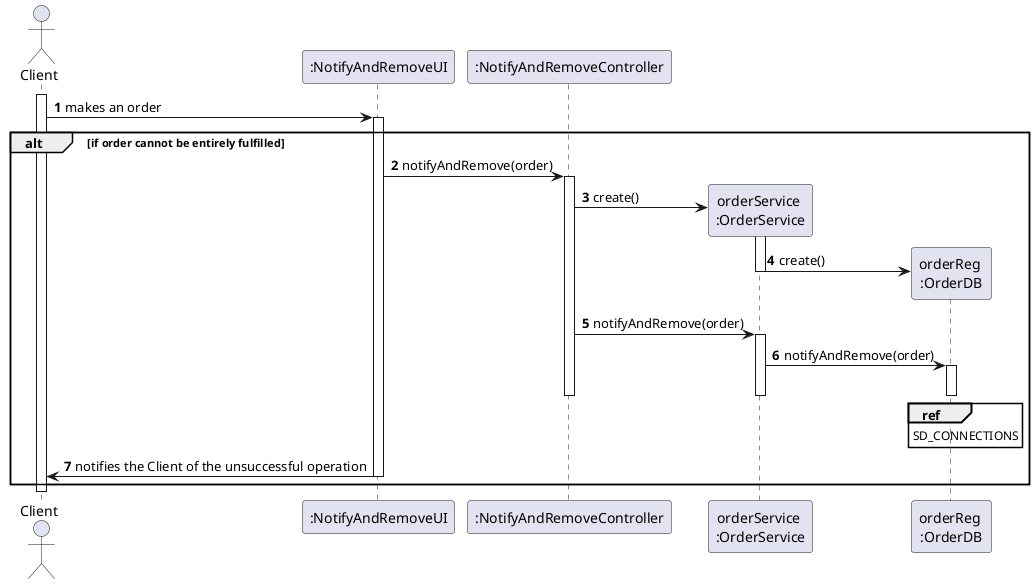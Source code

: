 @startuml
autonumber
actor "Client" as Client

participant ":NotifyAndRemoveUI" as UI
participant ":NotifyAndRemoveController" as CTRL
participant "orderService \n:OrderService" as ORDERSV
participant "orderReg \n:OrderDB" as RF


activate Client

Client -> UI : makes an order
alt if order cannot be entirely fulfilled
activate UI
UI -> CTRL : notifyAndRemove(order)
activate CTRL
CTRL -> ORDERSV** :create()
activate ORDERSV
ORDERSV -> RF** : create()
deactivate ORDERSV
CTRL -> ORDERSV : notifyAndRemove(order)
activate ORDERSV
ORDERSV -> RF : notifyAndRemove(order)
ref over RF : SD_CONNECTIONS
activate RF
deactivate ORDERSV
deactivate RF
deactivate CTRL


UI -> Client : notifies the Client of the unsuccessful operation
deactivate UI
end
deactivate Client

@enduml
